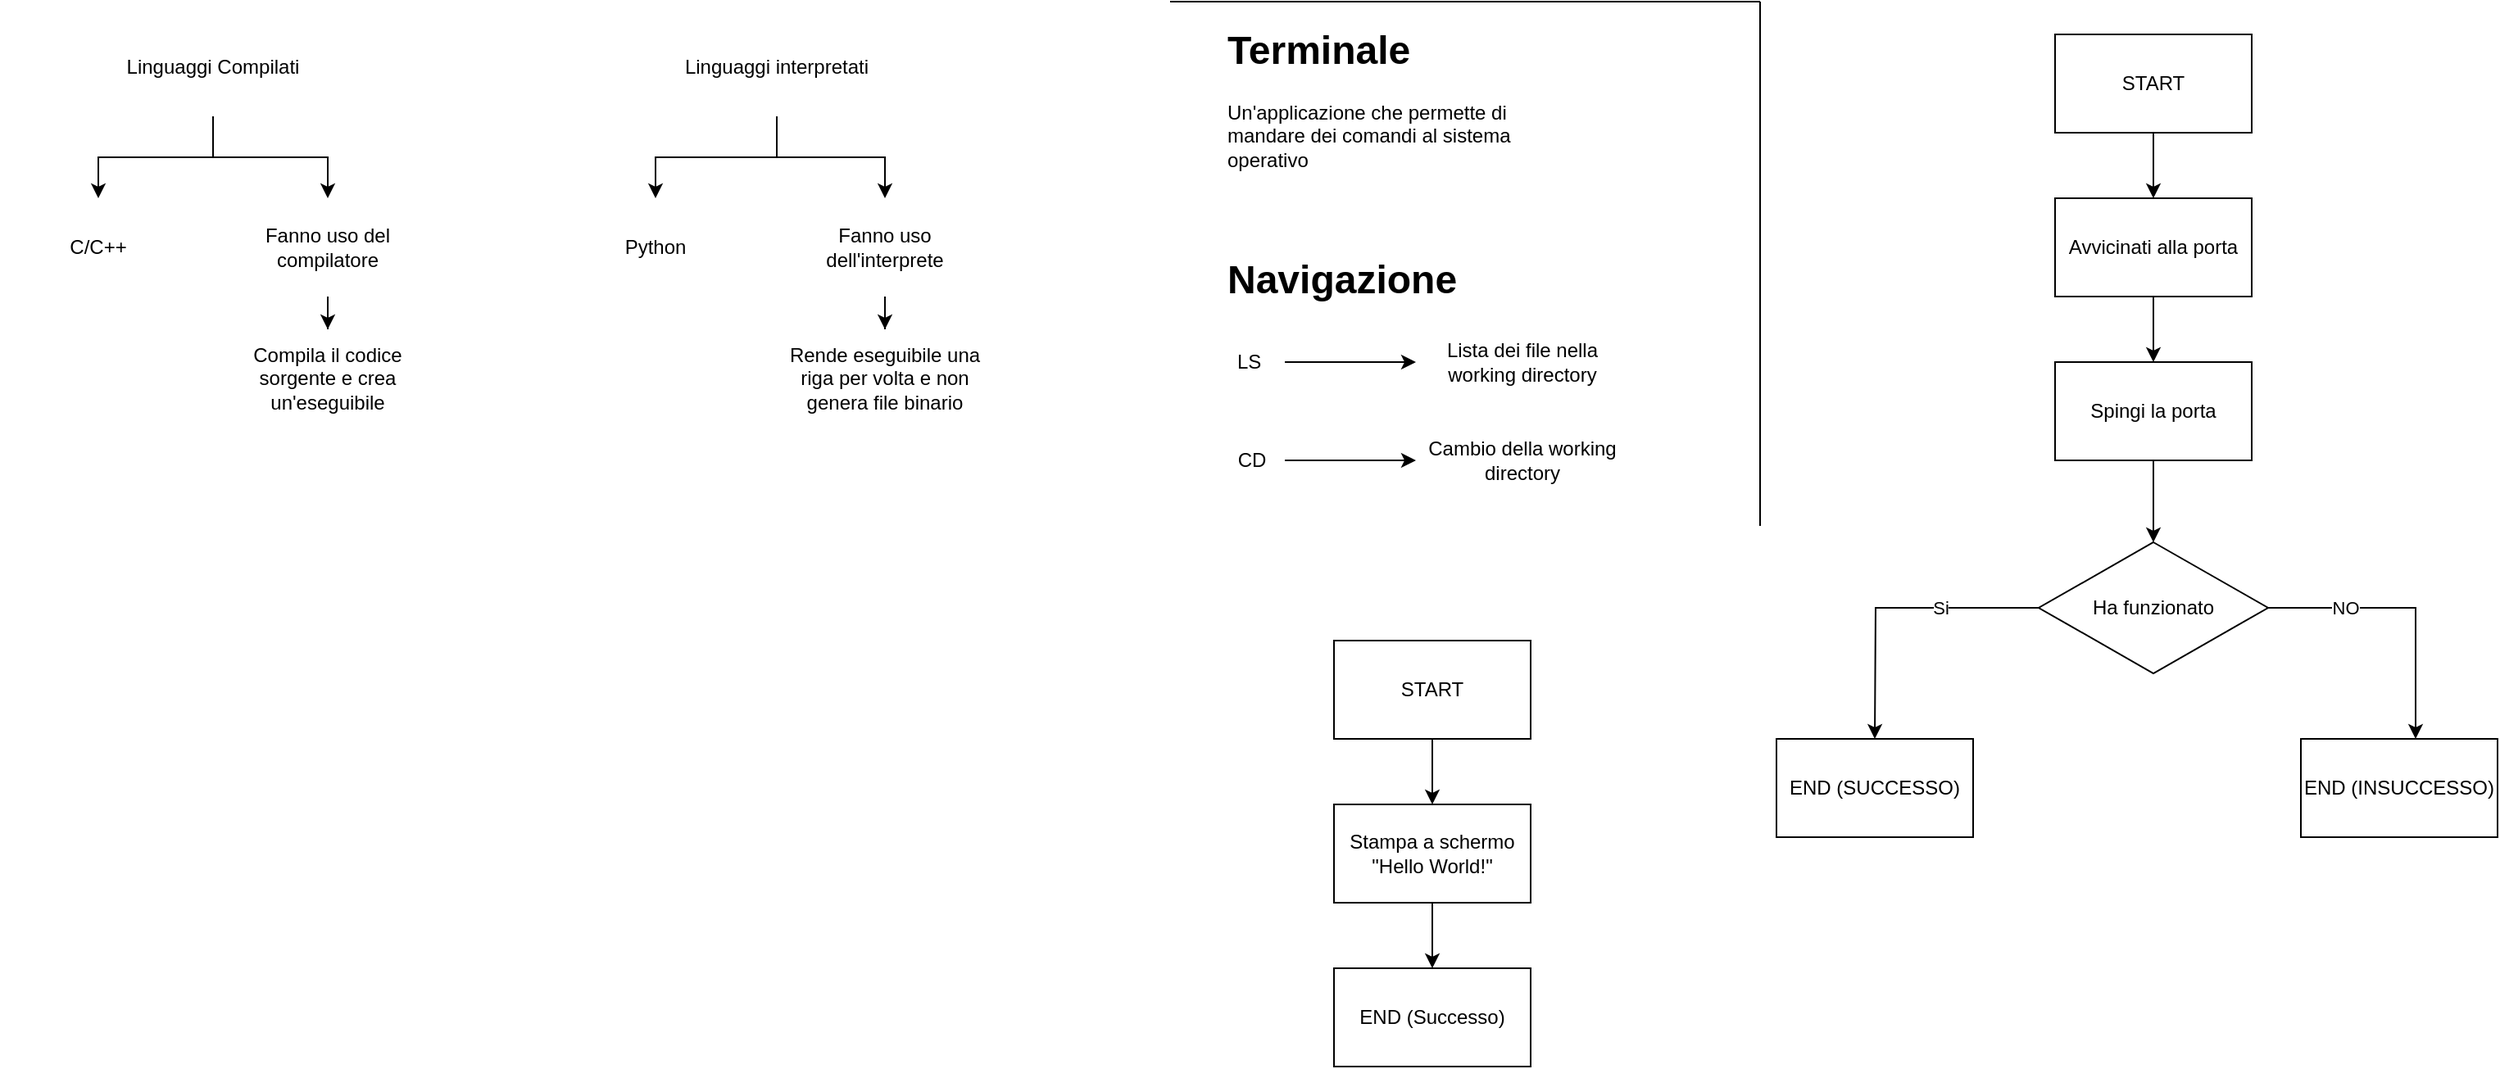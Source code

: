 <mxfile version="13.2.6" type="github">
  <diagram id="_VMhtuZ2TOHBDCkUQ_bc" name="Page-1">
    <mxGraphModel dx="2150" dy="860" grid="1" gridSize="10" guides="1" tooltips="1" connect="1" arrows="1" fold="1" page="1" pageScale="1" pageWidth="827" pageHeight="1169" math="0" shadow="0">
      <root>
        <mxCell id="0" />
        <mxCell id="1" parent="0" />
        <mxCell id="Y-T37ccc_02fAPWCktbF-4" value="" style="edgeStyle=orthogonalEdgeStyle;rounded=0;orthogonalLoop=1;jettySize=auto;html=1;" parent="1" source="Y-T37ccc_02fAPWCktbF-1" target="Y-T37ccc_02fAPWCktbF-3" edge="1">
          <mxGeometry relative="1" as="geometry" />
        </mxCell>
        <mxCell id="Y-T37ccc_02fAPWCktbF-6" value="" style="edgeStyle=orthogonalEdgeStyle;rounded=0;orthogonalLoop=1;jettySize=auto;html=1;" parent="1" source="Y-T37ccc_02fAPWCktbF-1" target="Y-T37ccc_02fAPWCktbF-5" edge="1">
          <mxGeometry relative="1" as="geometry" />
        </mxCell>
        <mxCell id="Y-T37ccc_02fAPWCktbF-1" value="Linguaggi interpretati" style="text;html=1;strokeColor=none;fillColor=none;align=center;verticalAlign=middle;whiteSpace=wrap;rounded=0;" parent="1" vertex="1">
          <mxGeometry x="-300" y="90" width="120" height="60" as="geometry" />
        </mxCell>
        <mxCell id="Y-T37ccc_02fAPWCktbF-8" value="" style="edgeStyle=orthogonalEdgeStyle;rounded=0;orthogonalLoop=1;jettySize=auto;html=1;" parent="1" source="Y-T37ccc_02fAPWCktbF-5" target="Y-T37ccc_02fAPWCktbF-7" edge="1">
          <mxGeometry relative="1" as="geometry" />
        </mxCell>
        <mxCell id="Y-T37ccc_02fAPWCktbF-5" value="Fanno uso dell&#39;interprete" style="text;html=1;strokeColor=none;fillColor=none;align=center;verticalAlign=middle;whiteSpace=wrap;rounded=0;" parent="1" vertex="1">
          <mxGeometry x="-234" y="200" width="120" height="60" as="geometry" />
        </mxCell>
        <mxCell id="Y-T37ccc_02fAPWCktbF-7" value="Rende eseguibile una riga per volta e non genera file binario" style="text;html=1;strokeColor=none;fillColor=none;align=center;verticalAlign=middle;whiteSpace=wrap;rounded=0;" parent="1" vertex="1">
          <mxGeometry x="-234" y="280" width="120" height="60" as="geometry" />
        </mxCell>
        <mxCell id="Y-T37ccc_02fAPWCktbF-3" value="Python" style="text;html=1;strokeColor=none;fillColor=none;align=center;verticalAlign=middle;whiteSpace=wrap;rounded=0;" parent="1" vertex="1">
          <mxGeometry x="-374" y="200" width="120" height="60" as="geometry" />
        </mxCell>
        <mxCell id="Y-T37ccc_02fAPWCktbF-16" value="" style="edgeStyle=orthogonalEdgeStyle;rounded=0;orthogonalLoop=1;jettySize=auto;html=1;" parent="1" source="Y-T37ccc_02fAPWCktbF-2" target="Y-T37ccc_02fAPWCktbF-15" edge="1">
          <mxGeometry relative="1" as="geometry" />
        </mxCell>
        <mxCell id="Y-T37ccc_02fAPWCktbF-18" value="" style="edgeStyle=orthogonalEdgeStyle;rounded=0;orthogonalLoop=1;jettySize=auto;html=1;" parent="1" source="Y-T37ccc_02fAPWCktbF-2" target="Y-T37ccc_02fAPWCktbF-17" edge="1">
          <mxGeometry relative="1" as="geometry" />
        </mxCell>
        <mxCell id="Y-T37ccc_02fAPWCktbF-2" value="Linguaggi Compilati" style="text;html=1;strokeColor=none;fillColor=none;align=center;verticalAlign=middle;whiteSpace=wrap;rounded=0;" parent="1" vertex="1">
          <mxGeometry x="-644" y="90" width="120" height="60" as="geometry" />
        </mxCell>
        <mxCell id="Y-T37ccc_02fAPWCktbF-22" value="" style="edgeStyle=orthogonalEdgeStyle;rounded=0;orthogonalLoop=1;jettySize=auto;html=1;" parent="1" source="Y-T37ccc_02fAPWCktbF-17" target="Y-T37ccc_02fAPWCktbF-21" edge="1">
          <mxGeometry relative="1" as="geometry" />
        </mxCell>
        <mxCell id="Y-T37ccc_02fAPWCktbF-17" value="Fanno uso del compilatore" style="text;html=1;strokeColor=none;fillColor=none;align=center;verticalAlign=middle;whiteSpace=wrap;rounded=0;" parent="1" vertex="1">
          <mxGeometry x="-574" y="200" width="120" height="60" as="geometry" />
        </mxCell>
        <mxCell id="Y-T37ccc_02fAPWCktbF-21" value="Compila il codice sorgente e crea un&#39;eseguibile" style="text;html=1;strokeColor=none;fillColor=none;align=center;verticalAlign=middle;whiteSpace=wrap;rounded=0;" parent="1" vertex="1">
          <mxGeometry x="-574" y="280" width="120" height="60" as="geometry" />
        </mxCell>
        <mxCell id="Y-T37ccc_02fAPWCktbF-15" value="C/C++" style="text;html=1;strokeColor=none;fillColor=none;align=center;verticalAlign=middle;whiteSpace=wrap;rounded=0;" parent="1" vertex="1">
          <mxGeometry x="-714" y="200" width="120" height="60" as="geometry" />
        </mxCell>
        <mxCell id="Y-T37ccc_02fAPWCktbF-24" value="&lt;h1&gt;Terminale&lt;/h1&gt;&lt;p&gt;Un&#39;applicazione che permette di mandare dei comandi al sistema operativo&lt;/p&gt;" style="text;html=1;strokeColor=none;fillColor=none;spacing=5;spacingTop=-20;whiteSpace=wrap;overflow=hidden;rounded=0;" parent="1" vertex="1">
          <mxGeometry x="30" y="90" width="190" height="120" as="geometry" />
        </mxCell>
        <mxCell id="Y-T37ccc_02fAPWCktbF-31" value="" style="edgeStyle=orthogonalEdgeStyle;rounded=0;orthogonalLoop=1;jettySize=auto;html=1;" parent="1" source="Y-T37ccc_02fAPWCktbF-29" target="Y-T37ccc_02fAPWCktbF-30" edge="1">
          <mxGeometry relative="1" as="geometry" />
        </mxCell>
        <mxCell id="Y-T37ccc_02fAPWCktbF-29" value="LS&amp;nbsp;" style="text;html=1;strokeColor=none;fillColor=none;align=center;verticalAlign=middle;whiteSpace=wrap;rounded=0;" parent="1" vertex="1">
          <mxGeometry x="30" y="290" width="40" height="20" as="geometry" />
        </mxCell>
        <mxCell id="Y-T37ccc_02fAPWCktbF-30" value="Lista dei file nella working directory" style="text;html=1;strokeColor=none;fillColor=none;align=center;verticalAlign=middle;whiteSpace=wrap;rounded=0;" parent="1" vertex="1">
          <mxGeometry x="150" y="290" width="130" height="20" as="geometry" />
        </mxCell>
        <mxCell id="Y-T37ccc_02fAPWCktbF-32" value="" style="edgeStyle=orthogonalEdgeStyle;rounded=0;orthogonalLoop=1;jettySize=auto;html=1;" parent="1" source="Y-T37ccc_02fAPWCktbF-33" target="Y-T37ccc_02fAPWCktbF-34" edge="1">
          <mxGeometry relative="1" as="geometry" />
        </mxCell>
        <mxCell id="Y-T37ccc_02fAPWCktbF-33" value="CD" style="text;html=1;strokeColor=none;fillColor=none;align=center;verticalAlign=middle;whiteSpace=wrap;rounded=0;" parent="1" vertex="1">
          <mxGeometry x="30" y="350" width="40" height="20" as="geometry" />
        </mxCell>
        <mxCell id="Y-T37ccc_02fAPWCktbF-34" value="Cambio della working directory" style="text;html=1;strokeColor=none;fillColor=none;align=center;verticalAlign=middle;whiteSpace=wrap;rounded=0;" parent="1" vertex="1">
          <mxGeometry x="150" y="350" width="130" height="20" as="geometry" />
        </mxCell>
        <mxCell id="Y-T37ccc_02fAPWCktbF-38" value="&lt;h1&gt;Navigazione&lt;/h1&gt;" style="text;html=1;strokeColor=none;fillColor=none;spacing=5;spacingTop=-20;whiteSpace=wrap;overflow=hidden;rounded=0;" parent="1" vertex="1">
          <mxGeometry x="30" y="230" width="190" height="40" as="geometry" />
        </mxCell>
        <mxCell id="Y-T37ccc_02fAPWCktbF-39" value="" style="endArrow=none;html=1;" parent="1" edge="1">
          <mxGeometry width="50" height="50" relative="1" as="geometry">
            <mxPoint x="360" y="400" as="sourcePoint" />
            <mxPoint x="360" y="80" as="targetPoint" />
          </mxGeometry>
        </mxCell>
        <mxCell id="Y-T37ccc_02fAPWCktbF-40" value="" style="endArrow=none;html=1;" parent="1" edge="1">
          <mxGeometry width="50" height="50" relative="1" as="geometry">
            <mxPoint y="80" as="sourcePoint" />
            <mxPoint x="360" y="80" as="targetPoint" />
          </mxGeometry>
        </mxCell>
        <mxCell id="Y-T37ccc_02fAPWCktbF-43" value="" style="edgeStyle=orthogonalEdgeStyle;rounded=0;orthogonalLoop=1;jettySize=auto;html=1;" parent="1" source="Y-T37ccc_02fAPWCktbF-41" target="Y-T37ccc_02fAPWCktbF-42" edge="1">
          <mxGeometry relative="1" as="geometry" />
        </mxCell>
        <mxCell id="Y-T37ccc_02fAPWCktbF-41" value="START" style="rounded=0;whiteSpace=wrap;html=1;" parent="1" vertex="1">
          <mxGeometry x="540" y="100" width="120" height="60" as="geometry" />
        </mxCell>
        <mxCell id="Y-T37ccc_02fAPWCktbF-46" value="" style="edgeStyle=orthogonalEdgeStyle;rounded=0;orthogonalLoop=1;jettySize=auto;html=1;" parent="1" source="Y-T37ccc_02fAPWCktbF-42" target="Y-T37ccc_02fAPWCktbF-45" edge="1">
          <mxGeometry relative="1" as="geometry" />
        </mxCell>
        <mxCell id="Y-T37ccc_02fAPWCktbF-42" value="Avvicinati alla porta" style="rounded=0;whiteSpace=wrap;html=1;" parent="1" vertex="1">
          <mxGeometry x="540" y="200" width="120" height="60" as="geometry" />
        </mxCell>
        <mxCell id="Y-T37ccc_02fAPWCktbF-48" value="" style="edgeStyle=orthogonalEdgeStyle;rounded=0;orthogonalLoop=1;jettySize=auto;html=1;" parent="1" source="Y-T37ccc_02fAPWCktbF-45" edge="1">
          <mxGeometry relative="1" as="geometry">
            <mxPoint x="600" y="410" as="targetPoint" />
          </mxGeometry>
        </mxCell>
        <mxCell id="Y-T37ccc_02fAPWCktbF-45" value="Spingi la porta" style="rounded=0;whiteSpace=wrap;html=1;" parent="1" vertex="1">
          <mxGeometry x="540" y="300" width="120" height="60" as="geometry" />
        </mxCell>
        <mxCell id="Y-T37ccc_02fAPWCktbF-51" value="Si" style="edgeStyle=orthogonalEdgeStyle;rounded=0;orthogonalLoop=1;jettySize=auto;html=1;" parent="1" source="Y-T37ccc_02fAPWCktbF-49" edge="1">
          <mxGeometry x="-0.333" relative="1" as="geometry">
            <mxPoint x="430" y="530" as="targetPoint" />
            <mxPoint as="offset" />
          </mxGeometry>
        </mxCell>
        <mxCell id="Y-T37ccc_02fAPWCktbF-55" value="NO" style="edgeStyle=orthogonalEdgeStyle;rounded=0;orthogonalLoop=1;jettySize=auto;html=1;" parent="1" source="Y-T37ccc_02fAPWCktbF-49" target="Y-T37ccc_02fAPWCktbF-59" edge="1">
          <mxGeometry x="-0.444" relative="1" as="geometry">
            <mxPoint x="760" y="530" as="targetPoint" />
            <Array as="points">
              <mxPoint x="760" y="450" />
            </Array>
            <mxPoint x="-1" as="offset" />
          </mxGeometry>
        </mxCell>
        <mxCell id="Y-T37ccc_02fAPWCktbF-49" value="Ha funzionato" style="rhombus;whiteSpace=wrap;html=1;" parent="1" vertex="1">
          <mxGeometry x="530" y="410" width="140" height="80" as="geometry" />
        </mxCell>
        <mxCell id="Y-T37ccc_02fAPWCktbF-53" value="END (SUCCESSO)" style="rounded=0;whiteSpace=wrap;html=1;" parent="1" vertex="1">
          <mxGeometry x="370" y="530" width="120" height="60" as="geometry" />
        </mxCell>
        <mxCell id="Y-T37ccc_02fAPWCktbF-59" value="END (INSUCCESSO)" style="rounded=0;whiteSpace=wrap;html=1;" parent="1" vertex="1">
          <mxGeometry x="690" y="530" width="120" height="60" as="geometry" />
        </mxCell>
        <mxCell id="Y-T37ccc_02fAPWCktbF-61" value="" style="edgeStyle=orthogonalEdgeStyle;rounded=0;orthogonalLoop=1;jettySize=auto;html=1;" parent="1" source="Y-T37ccc_02fAPWCktbF-62" target="Y-T37ccc_02fAPWCktbF-64" edge="1">
          <mxGeometry relative="1" as="geometry" />
        </mxCell>
        <mxCell id="Y-T37ccc_02fAPWCktbF-62" value="START" style="rounded=0;whiteSpace=wrap;html=1;" parent="1" vertex="1">
          <mxGeometry x="100" y="470" width="120" height="60" as="geometry" />
        </mxCell>
        <mxCell id="Y-T37ccc_02fAPWCktbF-63" value="" style="edgeStyle=orthogonalEdgeStyle;rounded=0;orthogonalLoop=1;jettySize=auto;html=1;" parent="1" source="Y-T37ccc_02fAPWCktbF-64" target="Y-T37ccc_02fAPWCktbF-66" edge="1">
          <mxGeometry relative="1" as="geometry" />
        </mxCell>
        <mxCell id="Y-T37ccc_02fAPWCktbF-64" value="Stampa a schermo &quot;Hello World!&quot;" style="rounded=0;whiteSpace=wrap;html=1;" parent="1" vertex="1">
          <mxGeometry x="100" y="570" width="120" height="60" as="geometry" />
        </mxCell>
        <mxCell id="Y-T37ccc_02fAPWCktbF-66" value="END (Successo)" style="rounded=0;whiteSpace=wrap;html=1;" parent="1" vertex="1">
          <mxGeometry x="100" y="670" width="120" height="60" as="geometry" />
        </mxCell>
      </root>
    </mxGraphModel>
  </diagram>
</mxfile>
